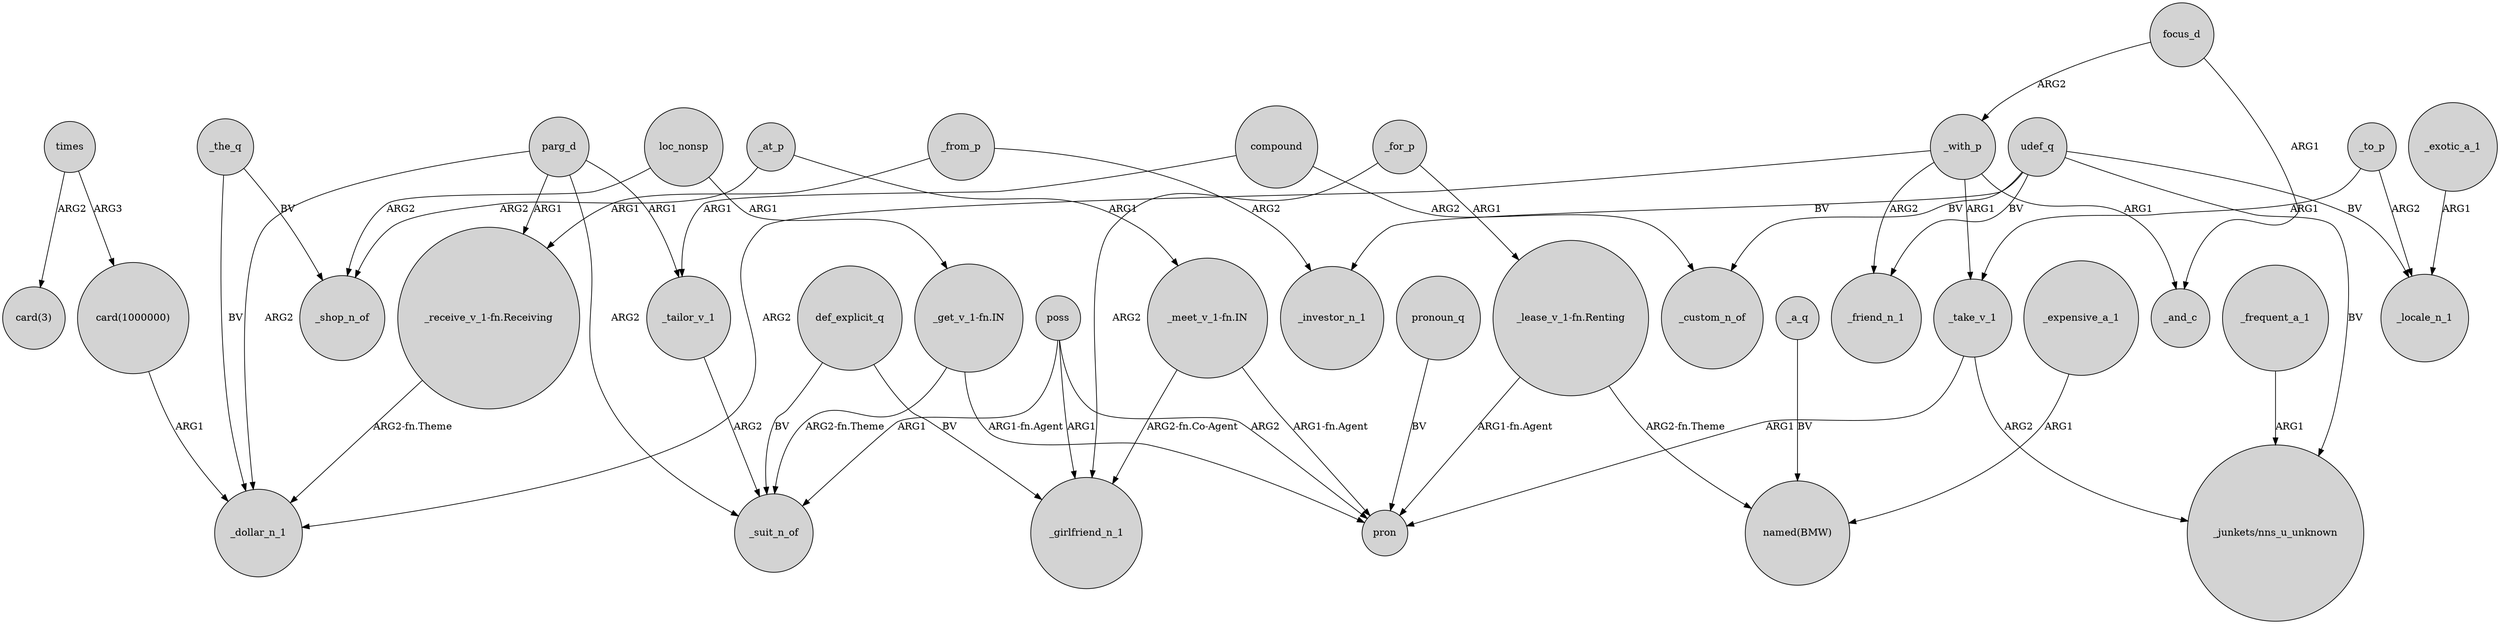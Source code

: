 digraph {
	node [shape=circle style=filled]
	"card(1000000)" -> _dollar_n_1 [label=ARG1]
	_at_p -> "_meet_v_1-fn.IN" [label=ARG1]
	_at_p -> _shop_n_of [label=ARG2]
	poss -> pron [label=ARG2]
	udef_q -> _investor_n_1 [label=BV]
	loc_nonsp -> _shop_n_of [label=ARG2]
	_expensive_a_1 -> "named(BMW)" [label=ARG1]
	parg_d -> "_receive_v_1-fn.Receiving" [label=ARG1]
	"_get_v_1-fn.IN" -> _suit_n_of [label="ARG2-fn.Theme"]
	def_explicit_q -> _girlfriend_n_1 [label=BV]
	_the_q -> _dollar_n_1 [label=BV]
	udef_q -> _custom_n_of [label=BV]
	focus_d -> _with_p [label=ARG2]
	"_lease_v_1-fn.Renting" -> pron [label="ARG1-fn.Agent"]
	_tailor_v_1 -> _suit_n_of [label=ARG2]
	_frequent_a_1 -> "_junkets/nns_u_unknown" [label=ARG1]
	_take_v_1 -> pron [label=ARG1]
	_for_p -> "_lease_v_1-fn.Renting" [label=ARG1]
	poss -> _girlfriend_n_1 [label=ARG1]
	"_receive_v_1-fn.Receiving" -> _dollar_n_1 [label="ARG2-fn.Theme"]
	def_explicit_q -> _suit_n_of [label=BV]
	_with_p -> _friend_n_1 [label=ARG2]
	_to_p -> _take_v_1 [label=ARG1]
	_for_p -> _girlfriend_n_1 [label=ARG2]
	parg_d -> _suit_n_of [label=ARG2]
	pronoun_q -> pron [label=BV]
	_with_p -> _take_v_1 [label=ARG1]
	udef_q -> "_junkets/nns_u_unknown" [label=BV]
	"_get_v_1-fn.IN" -> pron [label="ARG1-fn.Agent"]
	compound -> _custom_n_of [label=ARG2]
	times -> "card(1000000)" [label=ARG3]
	poss -> _suit_n_of [label=ARG1]
	parg_d -> _tailor_v_1 [label=ARG1]
	_take_v_1 -> "_junkets/nns_u_unknown" [label=ARG2]
	focus_d -> _and_c [label=ARG1]
	compound -> _tailor_v_1 [label=ARG1]
	_a_q -> "named(BMW)" [label=BV]
	udef_q -> _friend_n_1 [label=BV]
	_to_p -> _locale_n_1 [label=ARG2]
	udef_q -> _locale_n_1 [label=BV]
	"_lease_v_1-fn.Renting" -> "named(BMW)" [label="ARG2-fn.Theme"]
	parg_d -> _dollar_n_1 [label=ARG2]
	_from_p -> "_receive_v_1-fn.Receiving" [label=ARG1]
	times -> "card(3)" [label=ARG2]
	_the_q -> _shop_n_of [label=BV]
	"_meet_v_1-fn.IN" -> pron [label="ARG1-fn.Agent"]
	_exotic_a_1 -> _locale_n_1 [label=ARG1]
	loc_nonsp -> "_get_v_1-fn.IN" [label=ARG1]
	_with_p -> _and_c [label=ARG1]
	"_meet_v_1-fn.IN" -> _girlfriend_n_1 [label="ARG2-fn.Co-Agent"]
	_from_p -> _investor_n_1 [label=ARG2]
	_with_p -> _dollar_n_1 [label=ARG2]
}
